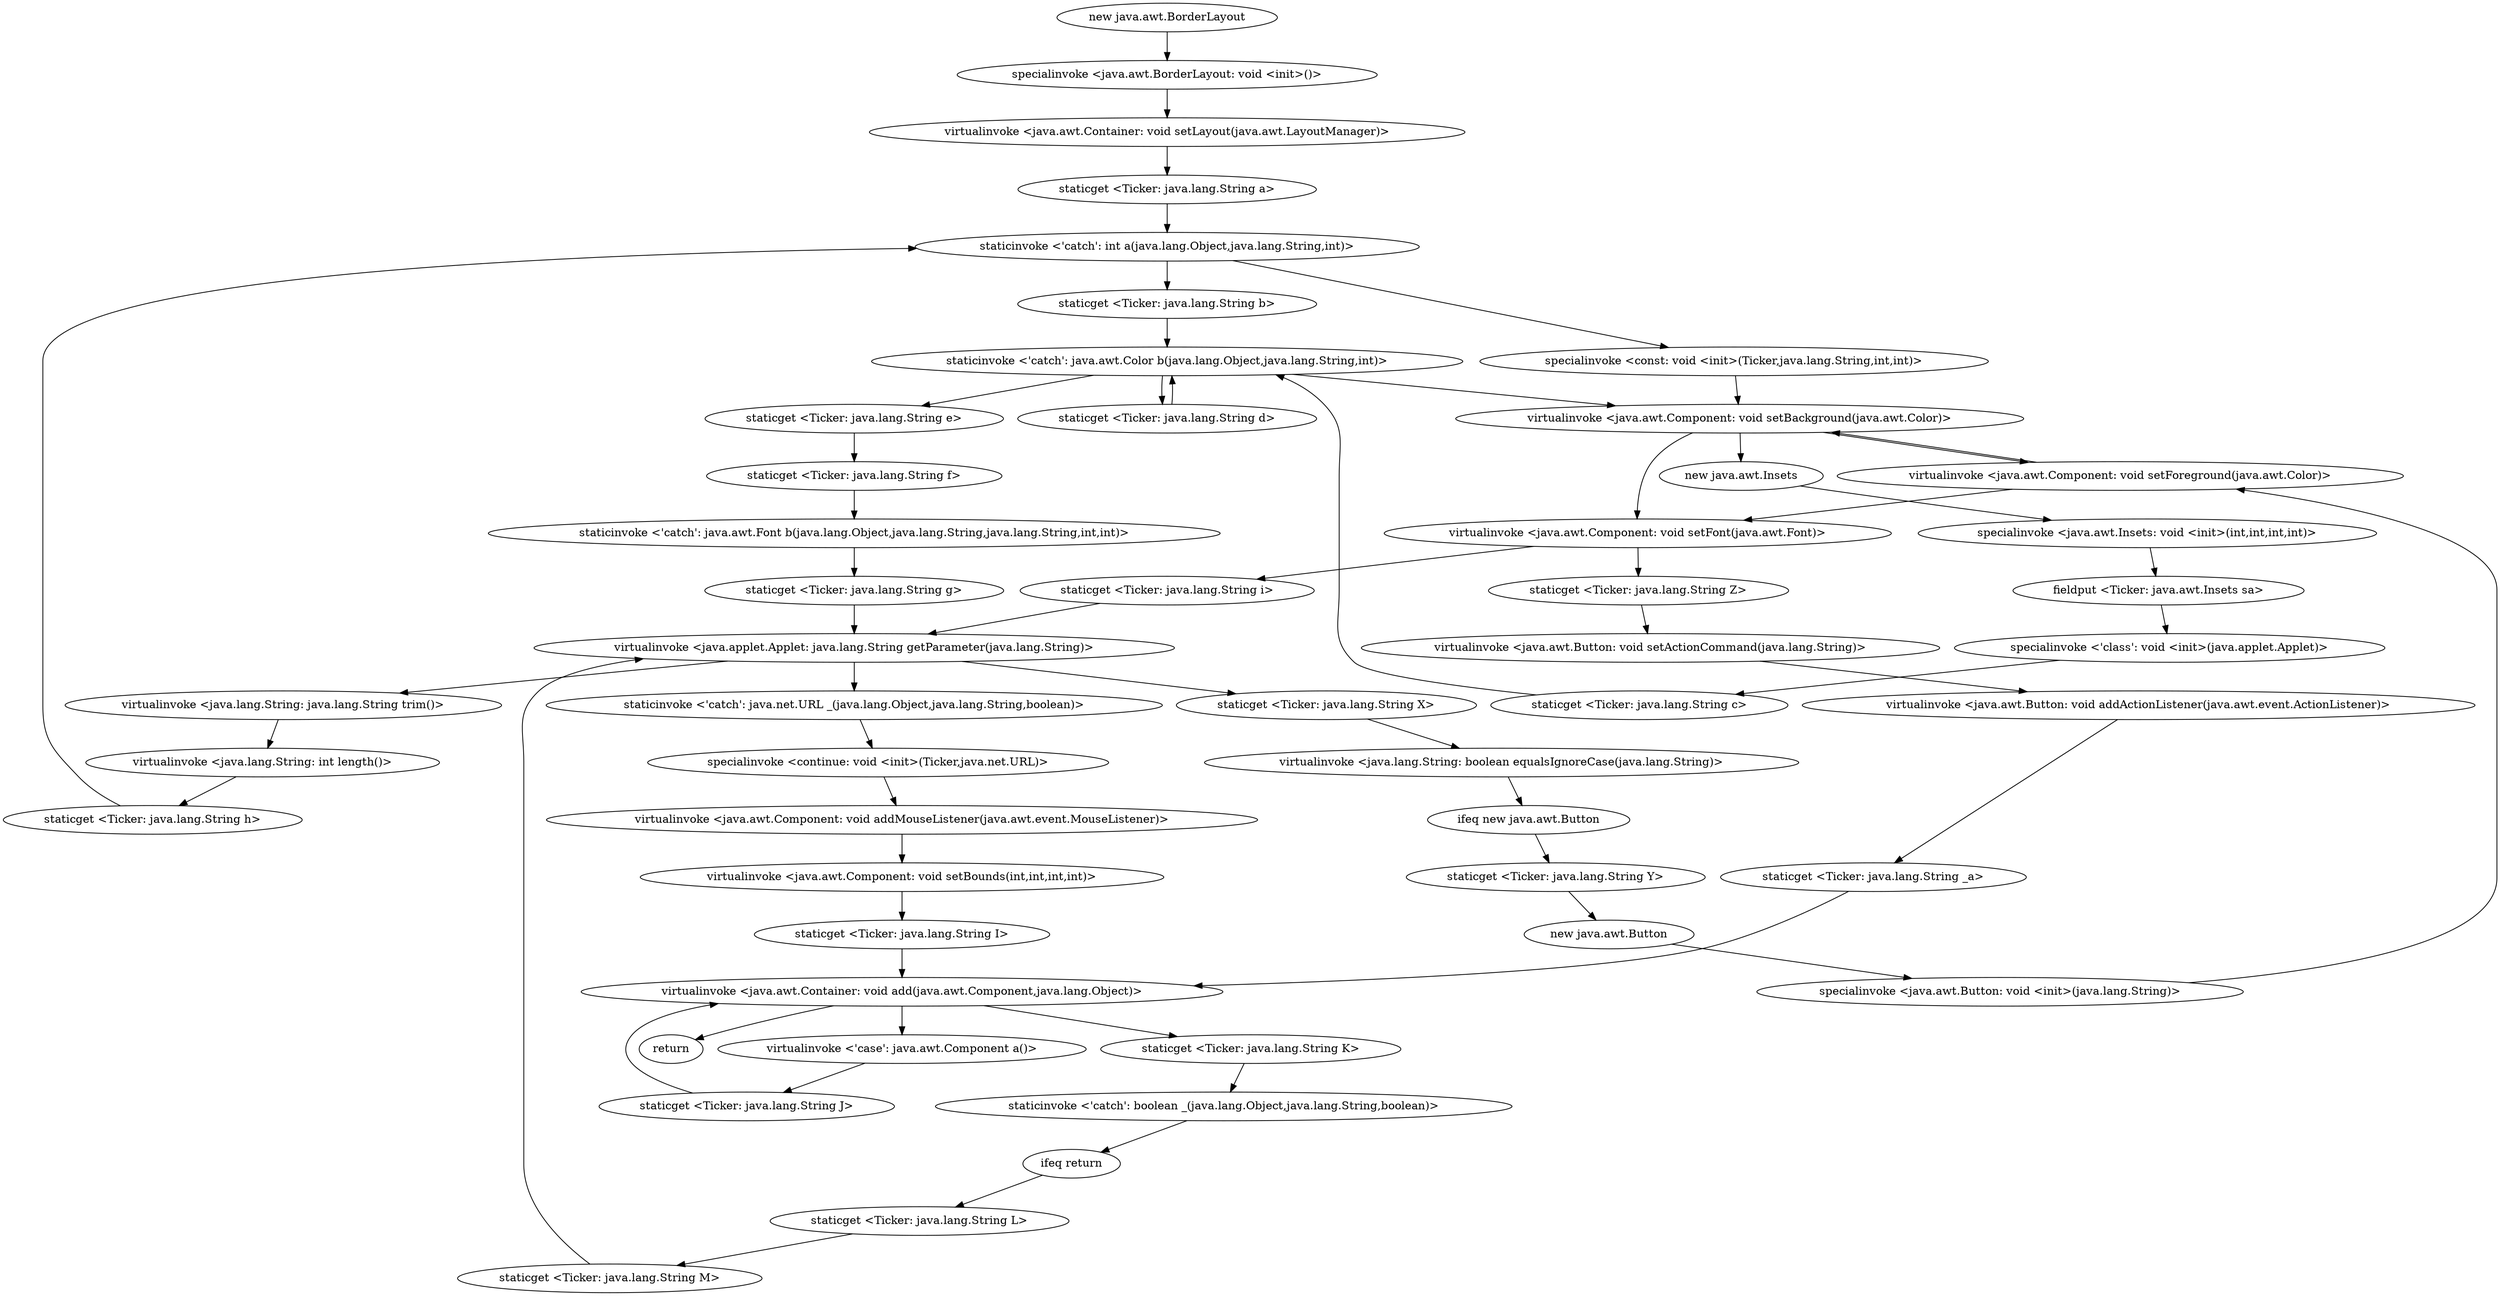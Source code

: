 digraph "" {
"new java.awt.BorderLayout";
 "new java.awt.BorderLayout"->"specialinvoke <java.awt.BorderLayout: void <init>()>";
 "specialinvoke <java.awt.BorderLayout: void <init>()>"->"virtualinvoke <java.awt.Container: void setLayout(java.awt.LayoutManager)>";
 "virtualinvoke <java.awt.Container: void setLayout(java.awt.LayoutManager)>"->"staticget <Ticker: java.lang.String a>";
 "staticget <Ticker: java.lang.String a>"->"staticinvoke <'catch': int a(java.lang.Object,java.lang.String,int)>";
 "staticinvoke <'catch': int a(java.lang.Object,java.lang.String,int)>"->"staticget <Ticker: java.lang.String b>";
 "staticget <Ticker: java.lang.String b>"->"staticinvoke <'catch': java.awt.Color b(java.lang.Object,java.lang.String,int)>";
 "staticinvoke <'catch': java.awt.Color b(java.lang.Object,java.lang.String,int)>"->"virtualinvoke <java.awt.Component: void setBackground(java.awt.Color)>";
 "virtualinvoke <java.awt.Component: void setBackground(java.awt.Color)>"->"new java.awt.Insets";
 "new java.awt.Insets"->"specialinvoke <java.awt.Insets: void <init>(int,int,int,int)>";
 "specialinvoke <java.awt.Insets: void <init>(int,int,int,int)>"->"fieldput <Ticker: java.awt.Insets sa>";
 "fieldput <Ticker: java.awt.Insets sa>"->"specialinvoke <'class': void <init>(java.applet.Applet)>";
 "specialinvoke <'class': void <init>(java.applet.Applet)>"->"staticget <Ticker: java.lang.String c>";
 "staticget <Ticker: java.lang.String c>"->"staticinvoke <'catch': java.awt.Color b(java.lang.Object,java.lang.String,int)>";
 "staticinvoke <'catch': java.awt.Color b(java.lang.Object,java.lang.String,int)>"->"staticget <Ticker: java.lang.String d>";
 "staticget <Ticker: java.lang.String d>"->"staticinvoke <'catch': java.awt.Color b(java.lang.Object,java.lang.String,int)>";
 "staticinvoke <'catch': java.awt.Color b(java.lang.Object,java.lang.String,int)>"->"staticget <Ticker: java.lang.String e>";
 "staticget <Ticker: java.lang.String e>"->"staticget <Ticker: java.lang.String f>";
 "staticget <Ticker: java.lang.String f>"->"staticinvoke <'catch': java.awt.Font b(java.lang.Object,java.lang.String,java.lang.String,int,int)>";
 "staticinvoke <'catch': java.awt.Font b(java.lang.Object,java.lang.String,java.lang.String,int,int)>"->"staticget <Ticker: java.lang.String g>";
 "staticget <Ticker: java.lang.String g>"->"virtualinvoke <java.applet.Applet: java.lang.String getParameter(java.lang.String)>";
 "virtualinvoke <java.applet.Applet: java.lang.String getParameter(java.lang.String)>"->"virtualinvoke <java.lang.String: java.lang.String trim()>";
 "virtualinvoke <java.lang.String: java.lang.String trim()>"->"virtualinvoke <java.lang.String: int length()>";
 "virtualinvoke <java.lang.String: int length()>"->"staticget <Ticker: java.lang.String h>";
 "staticget <Ticker: java.lang.String h>"->"staticinvoke <'catch': int a(java.lang.Object,java.lang.String,int)>";
 "staticinvoke <'catch': int a(java.lang.Object,java.lang.String,int)>"->"specialinvoke <const: void <init>(Ticker,java.lang.String,int,int)>";
 "specialinvoke <const: void <init>(Ticker,java.lang.String,int,int)>"->"virtualinvoke <java.awt.Component: void setBackground(java.awt.Color)>";
 "virtualinvoke <java.awt.Component: void setBackground(java.awt.Color)>"->"virtualinvoke <java.awt.Component: void setForeground(java.awt.Color)>";
 "virtualinvoke <java.awt.Component: void setForeground(java.awt.Color)>"->"virtualinvoke <java.awt.Component: void setFont(java.awt.Font)>";
 "virtualinvoke <java.awt.Component: void setFont(java.awt.Font)>"->"staticget <Ticker: java.lang.String i>";
 "staticget <Ticker: java.lang.String i>"->"virtualinvoke <java.applet.Applet: java.lang.String getParameter(java.lang.String)>";
 "virtualinvoke <java.applet.Applet: java.lang.String getParameter(java.lang.String)>"->"staticinvoke <'catch': java.net.URL _(java.lang.Object,java.lang.String,boolean)>";
 "staticinvoke <'catch': java.net.URL _(java.lang.Object,java.lang.String,boolean)>"->"specialinvoke <continue: void <init>(Ticker,java.net.URL)>";
 "specialinvoke <continue: void <init>(Ticker,java.net.URL)>"->"virtualinvoke <java.awt.Component: void addMouseListener(java.awt.event.MouseListener)>";
 "virtualinvoke <java.awt.Component: void addMouseListener(java.awt.event.MouseListener)>"->"virtualinvoke <java.awt.Component: void setBounds(int,int,int,int)>";
 "virtualinvoke <java.awt.Component: void setBounds(int,int,int,int)>"->"staticget <Ticker: java.lang.String I>";
 "staticget <Ticker: java.lang.String I>"->"virtualinvoke <java.awt.Container: void add(java.awt.Component,java.lang.Object)>";
 "virtualinvoke <java.awt.Container: void add(java.awt.Component,java.lang.Object)>"->"virtualinvoke <'case': java.awt.Component a()>";
 "virtualinvoke <'case': java.awt.Component a()>"->"staticget <Ticker: java.lang.String J>";
 "staticget <Ticker: java.lang.String J>"->"virtualinvoke <java.awt.Container: void add(java.awt.Component,java.lang.Object)>";
 "virtualinvoke <java.awt.Container: void add(java.awt.Component,java.lang.Object)>"->"staticget <Ticker: java.lang.String K>";
 "staticget <Ticker: java.lang.String K>"->"staticinvoke <'catch': boolean _(java.lang.Object,java.lang.String,boolean)>";
 "staticinvoke <'catch': boolean _(java.lang.Object,java.lang.String,boolean)>"->"ifeq return";
 "ifeq return"->"staticget <Ticker: java.lang.String L>";
 "staticget <Ticker: java.lang.String L>"->"staticget <Ticker: java.lang.String M>";
 "staticget <Ticker: java.lang.String M>"->"virtualinvoke <java.applet.Applet: java.lang.String getParameter(java.lang.String)>";
 "virtualinvoke <java.applet.Applet: java.lang.String getParameter(java.lang.String)>"->"staticget <Ticker: java.lang.String X>";
 "staticget <Ticker: java.lang.String X>"->"virtualinvoke <java.lang.String: boolean equalsIgnoreCase(java.lang.String)>";
 "virtualinvoke <java.lang.String: boolean equalsIgnoreCase(java.lang.String)>"->"ifeq new java.awt.Button";
 "ifeq new java.awt.Button"->"staticget <Ticker: java.lang.String Y>";
 "staticget <Ticker: java.lang.String Y>"->"new java.awt.Button";
 "new java.awt.Button"->"specialinvoke <java.awt.Button: void <init>(java.lang.String)>";
 "specialinvoke <java.awt.Button: void <init>(java.lang.String)>"->"virtualinvoke <java.awt.Component: void setForeground(java.awt.Color)>";
 "virtualinvoke <java.awt.Component: void setForeground(java.awt.Color)>"->"virtualinvoke <java.awt.Component: void setBackground(java.awt.Color)>";
 "virtualinvoke <java.awt.Component: void setBackground(java.awt.Color)>"->"virtualinvoke <java.awt.Component: void setFont(java.awt.Font)>";
 "virtualinvoke <java.awt.Component: void setFont(java.awt.Font)>"->"staticget <Ticker: java.lang.String Z>";
 "staticget <Ticker: java.lang.String Z>"->"virtualinvoke <java.awt.Button: void setActionCommand(java.lang.String)>";
 "virtualinvoke <java.awt.Button: void setActionCommand(java.lang.String)>"->"virtualinvoke <java.awt.Button: void addActionListener(java.awt.event.ActionListener)>";
 "virtualinvoke <java.awt.Button: void addActionListener(java.awt.event.ActionListener)>"->"staticget <Ticker: java.lang.String _a>";
 "staticget <Ticker: java.lang.String _a>"->"virtualinvoke <java.awt.Container: void add(java.awt.Component,java.lang.Object)>";
 "virtualinvoke <java.awt.Container: void add(java.awt.Component,java.lang.Object)>"->"return";
}
